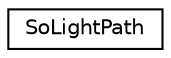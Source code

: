 digraph "Graphical Class Hierarchy"
{
 // LATEX_PDF_SIZE
  edge [fontname="Helvetica",fontsize="10",labelfontname="Helvetica",labelfontsize="10"];
  node [fontname="Helvetica",fontsize="10",shape=record];
  rankdir="LR";
  Node0 [label="SoLightPath",height=0.2,width=0.4,color="black", fillcolor="white", style="filled",URL="$classSoLightPath.html",tooltip="The SoLightPath class is a light version of SoPath."];
}
